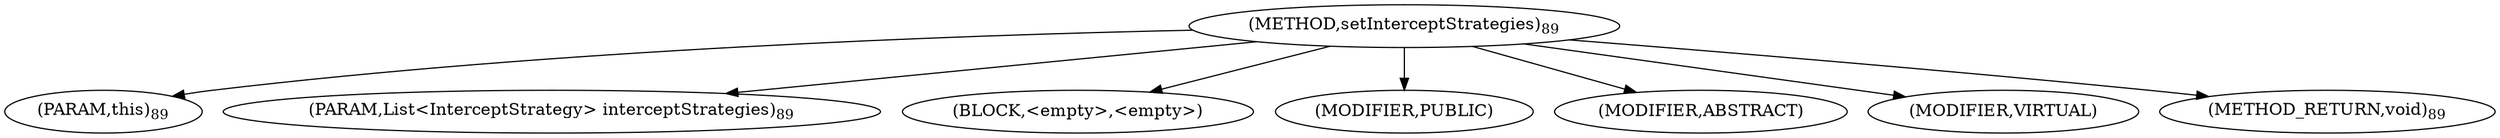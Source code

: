 digraph "setInterceptStrategies" {  
"123" [label = <(METHOD,setInterceptStrategies)<SUB>89</SUB>> ]
"124" [label = <(PARAM,this)<SUB>89</SUB>> ]
"125" [label = <(PARAM,List&lt;InterceptStrategy&gt; interceptStrategies)<SUB>89</SUB>> ]
"126" [label = <(BLOCK,&lt;empty&gt;,&lt;empty&gt;)> ]
"127" [label = <(MODIFIER,PUBLIC)> ]
"128" [label = <(MODIFIER,ABSTRACT)> ]
"129" [label = <(MODIFIER,VIRTUAL)> ]
"130" [label = <(METHOD_RETURN,void)<SUB>89</SUB>> ]
  "123" -> "124" 
  "123" -> "125" 
  "123" -> "126" 
  "123" -> "127" 
  "123" -> "128" 
  "123" -> "129" 
  "123" -> "130" 
}
